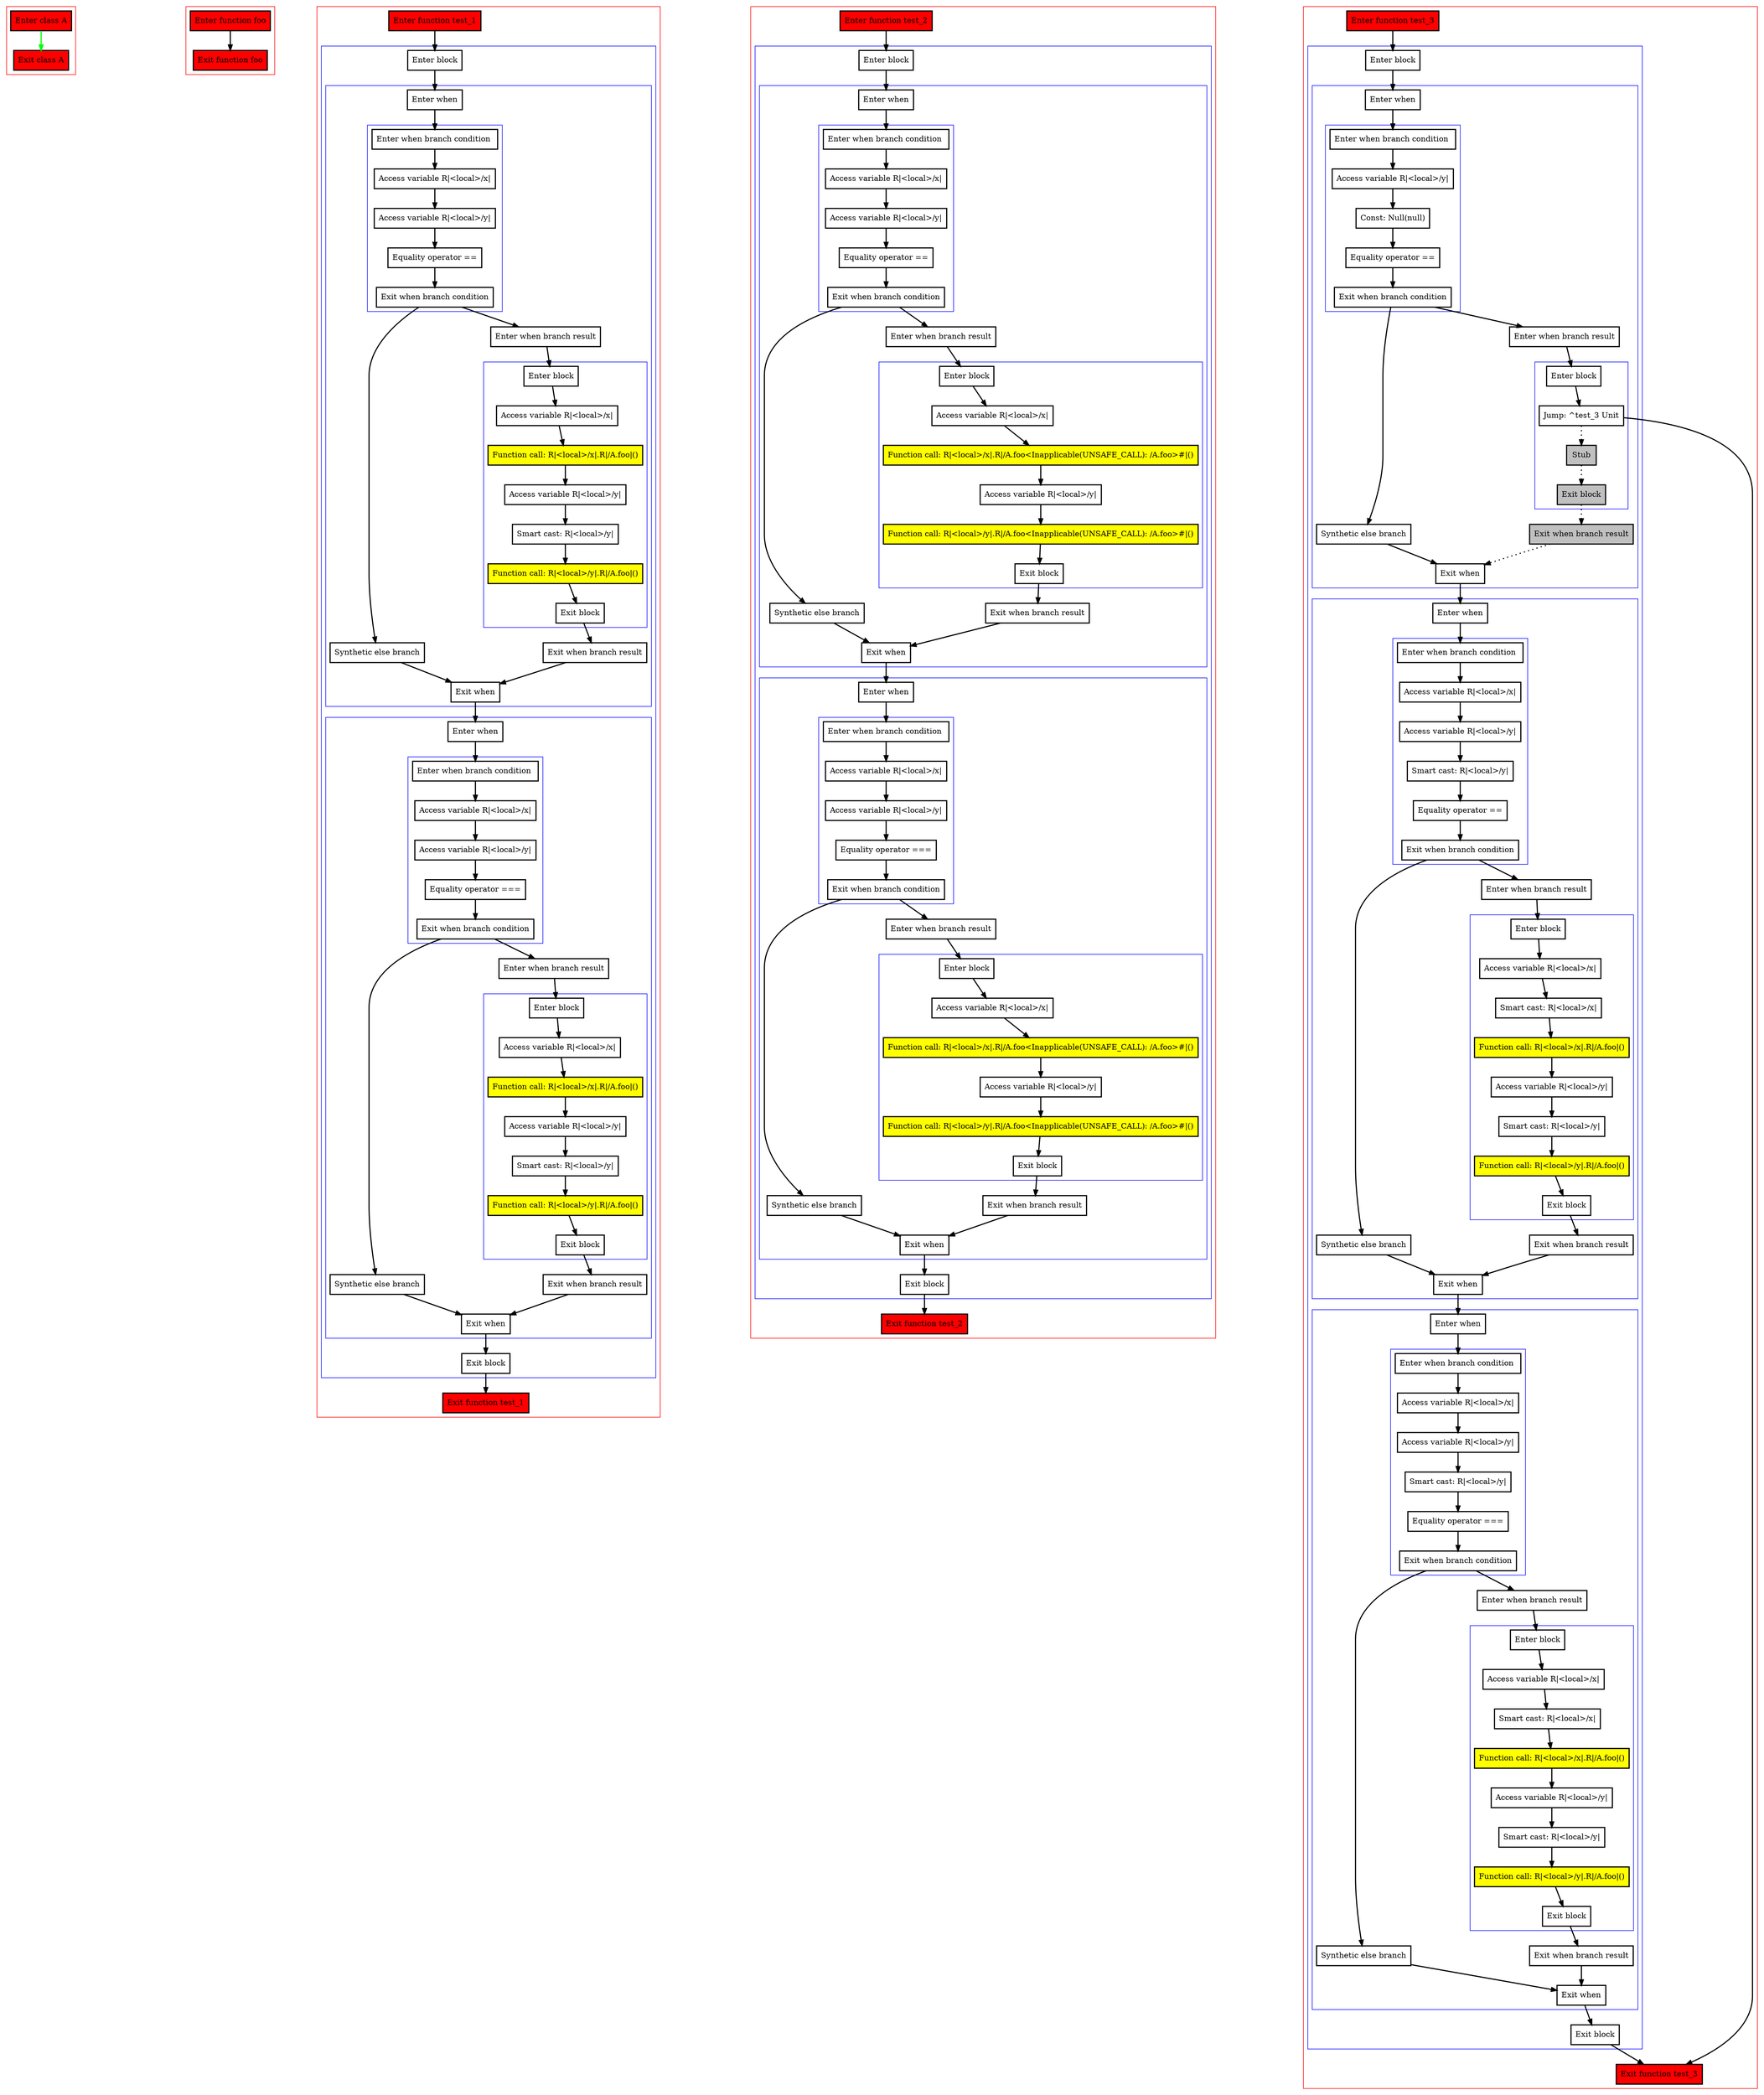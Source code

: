 digraph equalsAndIdentity_kt {
    graph [nodesep=3]
    node [shape=box penwidth=2]
    edge [penwidth=2]

    subgraph cluster_0 {
        color=red
        0 [label="Enter class A" style="filled" fillcolor=red];
        1 [label="Exit class A" style="filled" fillcolor=red];
    }
    0 -> {1} [color=green];

    subgraph cluster_1 {
        color=red
        2 [label="Enter function foo" style="filled" fillcolor=red];
        3 [label="Exit function foo" style="filled" fillcolor=red];
    }
    2 -> {3};

    subgraph cluster_2 {
        color=red
        4 [label="Enter function test_1" style="filled" fillcolor=red];
        subgraph cluster_3 {
            color=blue
            5 [label="Enter block"];
            subgraph cluster_4 {
                color=blue
                6 [label="Enter when"];
                subgraph cluster_5 {
                    color=blue
                    7 [label="Enter when branch condition "];
                    8 [label="Access variable R|<local>/x|"];
                    9 [label="Access variable R|<local>/y|"];
                    10 [label="Equality operator =="];
                    11 [label="Exit when branch condition"];
                }
                12 [label="Synthetic else branch"];
                13 [label="Enter when branch result"];
                subgraph cluster_6 {
                    color=blue
                    14 [label="Enter block"];
                    15 [label="Access variable R|<local>/x|"];
                    16 [label="Function call: R|<local>/x|.R|/A.foo|()" style="filled" fillcolor=yellow];
                    17 [label="Access variable R|<local>/y|"];
                    18 [label="Smart cast: R|<local>/y|"];
                    19 [label="Function call: R|<local>/y|.R|/A.foo|()" style="filled" fillcolor=yellow];
                    20 [label="Exit block"];
                }
                21 [label="Exit when branch result"];
                22 [label="Exit when"];
            }
            subgraph cluster_7 {
                color=blue
                23 [label="Enter when"];
                subgraph cluster_8 {
                    color=blue
                    24 [label="Enter when branch condition "];
                    25 [label="Access variable R|<local>/x|"];
                    26 [label="Access variable R|<local>/y|"];
                    27 [label="Equality operator ==="];
                    28 [label="Exit when branch condition"];
                }
                29 [label="Synthetic else branch"];
                30 [label="Enter when branch result"];
                subgraph cluster_9 {
                    color=blue
                    31 [label="Enter block"];
                    32 [label="Access variable R|<local>/x|"];
                    33 [label="Function call: R|<local>/x|.R|/A.foo|()" style="filled" fillcolor=yellow];
                    34 [label="Access variable R|<local>/y|"];
                    35 [label="Smart cast: R|<local>/y|"];
                    36 [label="Function call: R|<local>/y|.R|/A.foo|()" style="filled" fillcolor=yellow];
                    37 [label="Exit block"];
                }
                38 [label="Exit when branch result"];
                39 [label="Exit when"];
            }
            40 [label="Exit block"];
        }
        41 [label="Exit function test_1" style="filled" fillcolor=red];
    }
    4 -> {5};
    5 -> {6};
    6 -> {7};
    7 -> {8};
    8 -> {9};
    9 -> {10};
    10 -> {11};
    11 -> {12 13};
    12 -> {22};
    13 -> {14};
    14 -> {15};
    15 -> {16};
    16 -> {17};
    17 -> {18};
    18 -> {19};
    19 -> {20};
    20 -> {21};
    21 -> {22};
    22 -> {23};
    23 -> {24};
    24 -> {25};
    25 -> {26};
    26 -> {27};
    27 -> {28};
    28 -> {29 30};
    29 -> {39};
    30 -> {31};
    31 -> {32};
    32 -> {33};
    33 -> {34};
    34 -> {35};
    35 -> {36};
    36 -> {37};
    37 -> {38};
    38 -> {39};
    39 -> {40};
    40 -> {41};

    subgraph cluster_10 {
        color=red
        42 [label="Enter function test_2" style="filled" fillcolor=red];
        subgraph cluster_11 {
            color=blue
            43 [label="Enter block"];
            subgraph cluster_12 {
                color=blue
                44 [label="Enter when"];
                subgraph cluster_13 {
                    color=blue
                    45 [label="Enter when branch condition "];
                    46 [label="Access variable R|<local>/x|"];
                    47 [label="Access variable R|<local>/y|"];
                    48 [label="Equality operator =="];
                    49 [label="Exit when branch condition"];
                }
                50 [label="Synthetic else branch"];
                51 [label="Enter when branch result"];
                subgraph cluster_14 {
                    color=blue
                    52 [label="Enter block"];
                    53 [label="Access variable R|<local>/x|"];
                    54 [label="Function call: R|<local>/x|.R|/A.foo<Inapplicable(UNSAFE_CALL): /A.foo>#|()" style="filled" fillcolor=yellow];
                    55 [label="Access variable R|<local>/y|"];
                    56 [label="Function call: R|<local>/y|.R|/A.foo<Inapplicable(UNSAFE_CALL): /A.foo>#|()" style="filled" fillcolor=yellow];
                    57 [label="Exit block"];
                }
                58 [label="Exit when branch result"];
                59 [label="Exit when"];
            }
            subgraph cluster_15 {
                color=blue
                60 [label="Enter when"];
                subgraph cluster_16 {
                    color=blue
                    61 [label="Enter when branch condition "];
                    62 [label="Access variable R|<local>/x|"];
                    63 [label="Access variable R|<local>/y|"];
                    64 [label="Equality operator ==="];
                    65 [label="Exit when branch condition"];
                }
                66 [label="Synthetic else branch"];
                67 [label="Enter when branch result"];
                subgraph cluster_17 {
                    color=blue
                    68 [label="Enter block"];
                    69 [label="Access variable R|<local>/x|"];
                    70 [label="Function call: R|<local>/x|.R|/A.foo<Inapplicable(UNSAFE_CALL): /A.foo>#|()" style="filled" fillcolor=yellow];
                    71 [label="Access variable R|<local>/y|"];
                    72 [label="Function call: R|<local>/y|.R|/A.foo<Inapplicable(UNSAFE_CALL): /A.foo>#|()" style="filled" fillcolor=yellow];
                    73 [label="Exit block"];
                }
                74 [label="Exit when branch result"];
                75 [label="Exit when"];
            }
            76 [label="Exit block"];
        }
        77 [label="Exit function test_2" style="filled" fillcolor=red];
    }
    42 -> {43};
    43 -> {44};
    44 -> {45};
    45 -> {46};
    46 -> {47};
    47 -> {48};
    48 -> {49};
    49 -> {50 51};
    50 -> {59};
    51 -> {52};
    52 -> {53};
    53 -> {54};
    54 -> {55};
    55 -> {56};
    56 -> {57};
    57 -> {58};
    58 -> {59};
    59 -> {60};
    60 -> {61};
    61 -> {62};
    62 -> {63};
    63 -> {64};
    64 -> {65};
    65 -> {66 67};
    66 -> {75};
    67 -> {68};
    68 -> {69};
    69 -> {70};
    70 -> {71};
    71 -> {72};
    72 -> {73};
    73 -> {74};
    74 -> {75};
    75 -> {76};
    76 -> {77};

    subgraph cluster_18 {
        color=red
        78 [label="Enter function test_3" style="filled" fillcolor=red];
        subgraph cluster_19 {
            color=blue
            79 [label="Enter block"];
            subgraph cluster_20 {
                color=blue
                80 [label="Enter when"];
                subgraph cluster_21 {
                    color=blue
                    81 [label="Enter when branch condition "];
                    82 [label="Access variable R|<local>/y|"];
                    83 [label="Const: Null(null)"];
                    84 [label="Equality operator =="];
                    85 [label="Exit when branch condition"];
                }
                86 [label="Synthetic else branch"];
                87 [label="Enter when branch result"];
                subgraph cluster_22 {
                    color=blue
                    88 [label="Enter block"];
                    89 [label="Jump: ^test_3 Unit"];
                    90 [label="Stub" style="filled" fillcolor=gray];
                    91 [label="Exit block" style="filled" fillcolor=gray];
                }
                92 [label="Exit when branch result" style="filled" fillcolor=gray];
                93 [label="Exit when"];
            }
            subgraph cluster_23 {
                color=blue
                94 [label="Enter when"];
                subgraph cluster_24 {
                    color=blue
                    95 [label="Enter when branch condition "];
                    96 [label="Access variable R|<local>/x|"];
                    97 [label="Access variable R|<local>/y|"];
                    98 [label="Smart cast: R|<local>/y|"];
                    99 [label="Equality operator =="];
                    100 [label="Exit when branch condition"];
                }
                101 [label="Synthetic else branch"];
                102 [label="Enter when branch result"];
                subgraph cluster_25 {
                    color=blue
                    103 [label="Enter block"];
                    104 [label="Access variable R|<local>/x|"];
                    105 [label="Smart cast: R|<local>/x|"];
                    106 [label="Function call: R|<local>/x|.R|/A.foo|()" style="filled" fillcolor=yellow];
                    107 [label="Access variable R|<local>/y|"];
                    108 [label="Smart cast: R|<local>/y|"];
                    109 [label="Function call: R|<local>/y|.R|/A.foo|()" style="filled" fillcolor=yellow];
                    110 [label="Exit block"];
                }
                111 [label="Exit when branch result"];
                112 [label="Exit when"];
            }
            subgraph cluster_26 {
                color=blue
                113 [label="Enter when"];
                subgraph cluster_27 {
                    color=blue
                    114 [label="Enter when branch condition "];
                    115 [label="Access variable R|<local>/x|"];
                    116 [label="Access variable R|<local>/y|"];
                    117 [label="Smart cast: R|<local>/y|"];
                    118 [label="Equality operator ==="];
                    119 [label="Exit when branch condition"];
                }
                120 [label="Synthetic else branch"];
                121 [label="Enter when branch result"];
                subgraph cluster_28 {
                    color=blue
                    122 [label="Enter block"];
                    123 [label="Access variable R|<local>/x|"];
                    124 [label="Smart cast: R|<local>/x|"];
                    125 [label="Function call: R|<local>/x|.R|/A.foo|()" style="filled" fillcolor=yellow];
                    126 [label="Access variable R|<local>/y|"];
                    127 [label="Smart cast: R|<local>/y|"];
                    128 [label="Function call: R|<local>/y|.R|/A.foo|()" style="filled" fillcolor=yellow];
                    129 [label="Exit block"];
                }
                130 [label="Exit when branch result"];
                131 [label="Exit when"];
            }
            132 [label="Exit block"];
        }
        133 [label="Exit function test_3" style="filled" fillcolor=red];
    }
    78 -> {79};
    79 -> {80};
    80 -> {81};
    81 -> {82};
    82 -> {83};
    83 -> {84};
    84 -> {85};
    85 -> {86 87};
    86 -> {93};
    87 -> {88};
    88 -> {89};
    89 -> {133};
    89 -> {90} [style=dotted];
    90 -> {91} [style=dotted];
    91 -> {92} [style=dotted];
    92 -> {93} [style=dotted];
    93 -> {94};
    94 -> {95};
    95 -> {96};
    96 -> {97};
    97 -> {98};
    98 -> {99};
    99 -> {100};
    100 -> {101 102};
    101 -> {112};
    102 -> {103};
    103 -> {104};
    104 -> {105};
    105 -> {106};
    106 -> {107};
    107 -> {108};
    108 -> {109};
    109 -> {110};
    110 -> {111};
    111 -> {112};
    112 -> {113};
    113 -> {114};
    114 -> {115};
    115 -> {116};
    116 -> {117};
    117 -> {118};
    118 -> {119};
    119 -> {120 121};
    120 -> {131};
    121 -> {122};
    122 -> {123};
    123 -> {124};
    124 -> {125};
    125 -> {126};
    126 -> {127};
    127 -> {128};
    128 -> {129};
    129 -> {130};
    130 -> {131};
    131 -> {132};
    132 -> {133};

}
